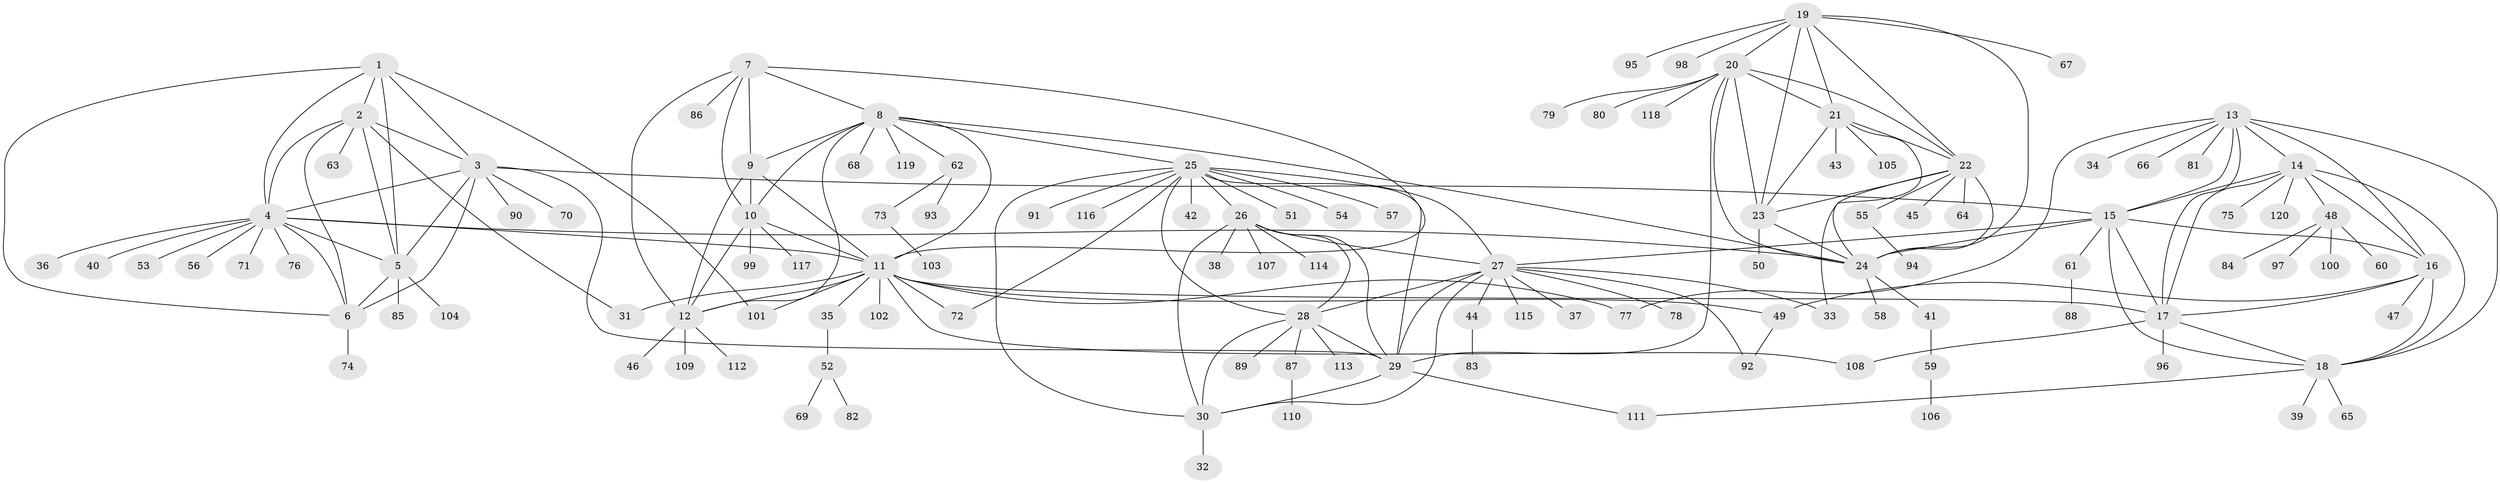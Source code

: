 // Generated by graph-tools (version 1.1) at 2025/02/03/09/25 03:02:40]
// undirected, 120 vertices, 184 edges
graph export_dot {
graph [start="1"]
  node [color=gray90,style=filled];
  1;
  2;
  3;
  4;
  5;
  6;
  7;
  8;
  9;
  10;
  11;
  12;
  13;
  14;
  15;
  16;
  17;
  18;
  19;
  20;
  21;
  22;
  23;
  24;
  25;
  26;
  27;
  28;
  29;
  30;
  31;
  32;
  33;
  34;
  35;
  36;
  37;
  38;
  39;
  40;
  41;
  42;
  43;
  44;
  45;
  46;
  47;
  48;
  49;
  50;
  51;
  52;
  53;
  54;
  55;
  56;
  57;
  58;
  59;
  60;
  61;
  62;
  63;
  64;
  65;
  66;
  67;
  68;
  69;
  70;
  71;
  72;
  73;
  74;
  75;
  76;
  77;
  78;
  79;
  80;
  81;
  82;
  83;
  84;
  85;
  86;
  87;
  88;
  89;
  90;
  91;
  92;
  93;
  94;
  95;
  96;
  97;
  98;
  99;
  100;
  101;
  102;
  103;
  104;
  105;
  106;
  107;
  108;
  109;
  110;
  111;
  112;
  113;
  114;
  115;
  116;
  117;
  118;
  119;
  120;
  1 -- 2;
  1 -- 3;
  1 -- 4;
  1 -- 5;
  1 -- 6;
  1 -- 101;
  2 -- 3;
  2 -- 4;
  2 -- 5;
  2 -- 6;
  2 -- 31;
  2 -- 63;
  3 -- 4;
  3 -- 5;
  3 -- 6;
  3 -- 15;
  3 -- 29;
  3 -- 70;
  3 -- 90;
  4 -- 5;
  4 -- 6;
  4 -- 11;
  4 -- 24;
  4 -- 36;
  4 -- 40;
  4 -- 53;
  4 -- 56;
  4 -- 71;
  4 -- 76;
  5 -- 6;
  5 -- 85;
  5 -- 104;
  6 -- 74;
  7 -- 8;
  7 -- 9;
  7 -- 10;
  7 -- 11;
  7 -- 12;
  7 -- 86;
  8 -- 9;
  8 -- 10;
  8 -- 11;
  8 -- 12;
  8 -- 24;
  8 -- 25;
  8 -- 62;
  8 -- 68;
  8 -- 119;
  9 -- 10;
  9 -- 11;
  9 -- 12;
  10 -- 11;
  10 -- 12;
  10 -- 99;
  10 -- 117;
  11 -- 12;
  11 -- 17;
  11 -- 31;
  11 -- 35;
  11 -- 49;
  11 -- 72;
  11 -- 77;
  11 -- 101;
  11 -- 102;
  11 -- 108;
  12 -- 46;
  12 -- 109;
  12 -- 112;
  13 -- 14;
  13 -- 15;
  13 -- 16;
  13 -- 17;
  13 -- 18;
  13 -- 34;
  13 -- 66;
  13 -- 77;
  13 -- 81;
  14 -- 15;
  14 -- 16;
  14 -- 17;
  14 -- 18;
  14 -- 48;
  14 -- 75;
  14 -- 120;
  15 -- 16;
  15 -- 17;
  15 -- 18;
  15 -- 24;
  15 -- 27;
  15 -- 61;
  16 -- 17;
  16 -- 18;
  16 -- 47;
  16 -- 49;
  17 -- 18;
  17 -- 96;
  17 -- 108;
  18 -- 39;
  18 -- 65;
  18 -- 111;
  19 -- 20;
  19 -- 21;
  19 -- 22;
  19 -- 23;
  19 -- 24;
  19 -- 67;
  19 -- 95;
  19 -- 98;
  20 -- 21;
  20 -- 22;
  20 -- 23;
  20 -- 24;
  20 -- 29;
  20 -- 79;
  20 -- 80;
  20 -- 118;
  21 -- 22;
  21 -- 23;
  21 -- 24;
  21 -- 43;
  21 -- 105;
  22 -- 23;
  22 -- 24;
  22 -- 33;
  22 -- 45;
  22 -- 55;
  22 -- 64;
  23 -- 24;
  23 -- 50;
  24 -- 41;
  24 -- 58;
  25 -- 26;
  25 -- 27;
  25 -- 28;
  25 -- 29;
  25 -- 30;
  25 -- 42;
  25 -- 51;
  25 -- 54;
  25 -- 57;
  25 -- 72;
  25 -- 91;
  25 -- 116;
  26 -- 27;
  26 -- 28;
  26 -- 29;
  26 -- 30;
  26 -- 38;
  26 -- 107;
  26 -- 114;
  27 -- 28;
  27 -- 29;
  27 -- 30;
  27 -- 33;
  27 -- 37;
  27 -- 44;
  27 -- 78;
  27 -- 92;
  27 -- 115;
  28 -- 29;
  28 -- 30;
  28 -- 87;
  28 -- 89;
  28 -- 113;
  29 -- 30;
  29 -- 111;
  30 -- 32;
  35 -- 52;
  41 -- 59;
  44 -- 83;
  48 -- 60;
  48 -- 84;
  48 -- 97;
  48 -- 100;
  49 -- 92;
  52 -- 69;
  52 -- 82;
  55 -- 94;
  59 -- 106;
  61 -- 88;
  62 -- 73;
  62 -- 93;
  73 -- 103;
  87 -- 110;
}
